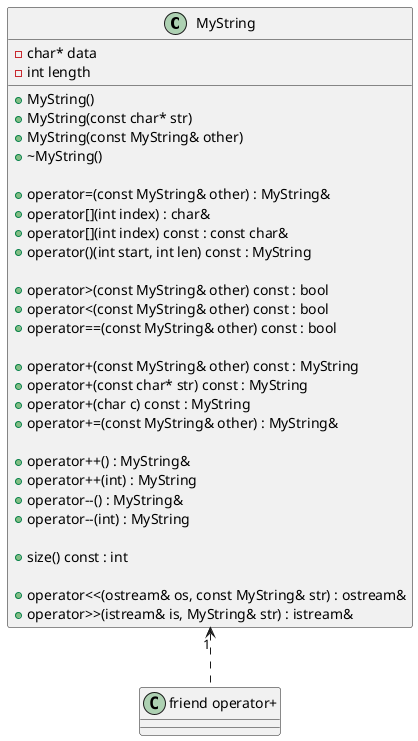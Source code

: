 @startuml
class MyString {
  - char* data
  - int length

  + MyString()
  + MyString(const char* str)
  + MyString(const MyString& other)
  + ~MyString()

  + operator=(const MyString& other) : MyString&
  + operator[](int index) : char&
  + operator[](int index) const : const char&
  + operator()(int start, int len) const : MyString

  + operator>(const MyString& other) const : bool
  + operator<(const MyString& other) const : bool
  + operator==(const MyString& other) const : bool

  + operator+(const MyString& other) const : MyString
  + operator+(const char* str) const : MyString
  + operator+(char c) const : MyString
  + operator+=(const MyString& other) : MyString&

  + operator++() : MyString&
  + operator++(int) : MyString
  + operator--() : MyString&
  + operator--(int) : MyString

  + size() const : int

  + operator<<(ostream& os, const MyString& str) : ostream&
  + operator>>(istream& is, MyString& str) : istream&
}

MyString "1" <.. "friend operator+"
@enduml
